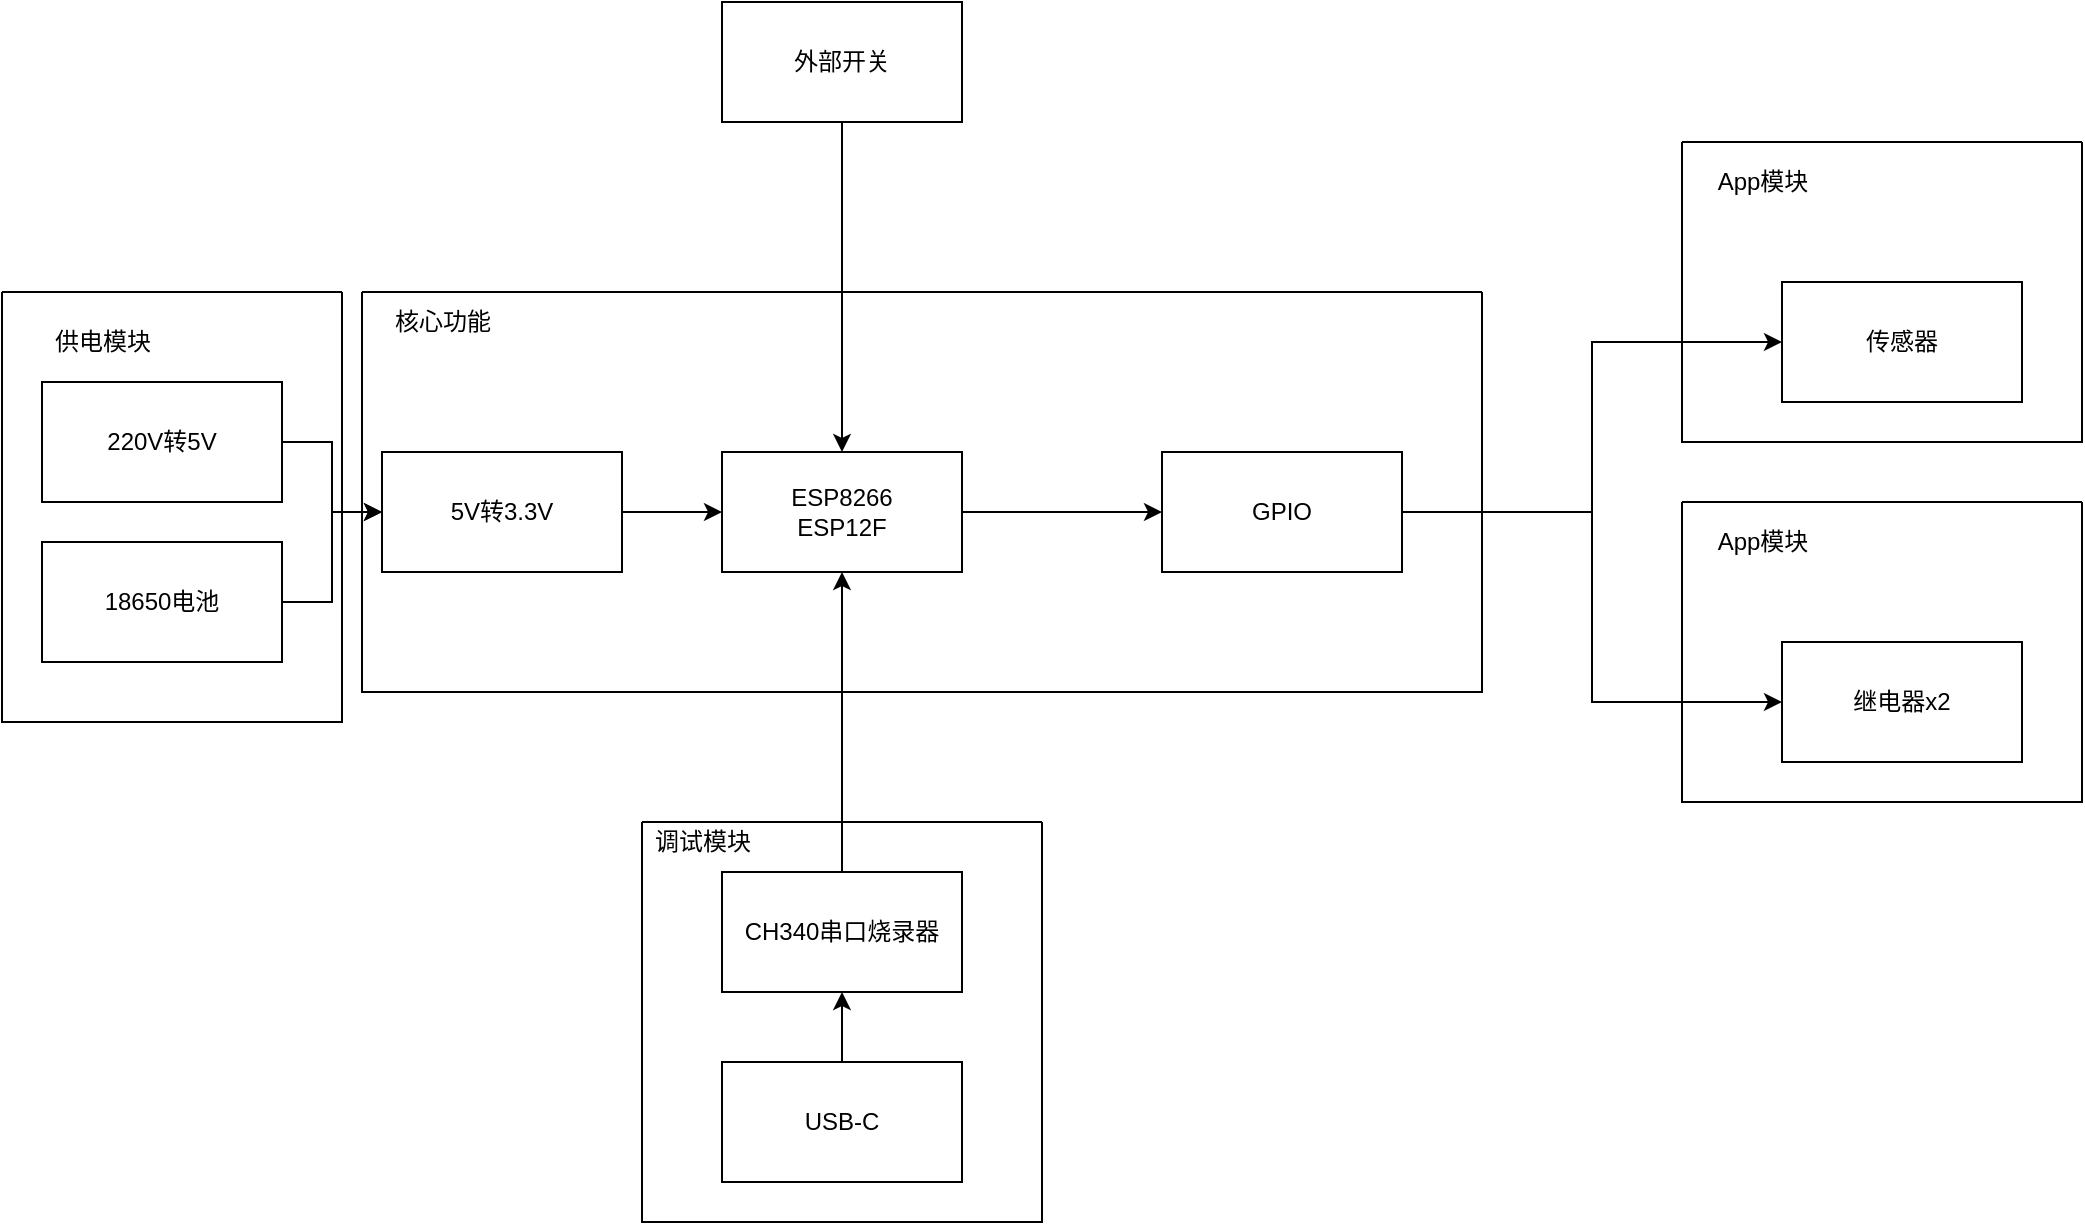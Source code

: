 <mxfile version="16.2.7" type="github">
  <diagram id="pp3l6Q0Ol6kUqJehos5B" name="Page-1">
    <mxGraphModel dx="444" dy="293" grid="1" gridSize="10" guides="1" tooltips="1" connect="1" arrows="1" fold="1" page="1" pageScale="1" pageWidth="2339" pageHeight="3300" math="0" shadow="0">
      <root>
        <mxCell id="0" />
        <mxCell id="1" parent="0" />
        <mxCell id="5tg6UDMfDckh28AA2Lbs-19" style="edgeStyle=orthogonalEdgeStyle;rounded=0;orthogonalLoop=1;jettySize=auto;html=1;" parent="1" source="5tg6UDMfDckh28AA2Lbs-2" target="5tg6UDMfDckh28AA2Lbs-17" edge="1">
          <mxGeometry relative="1" as="geometry" />
        </mxCell>
        <mxCell id="5tg6UDMfDckh28AA2Lbs-2" value="ESP8266&lt;br&gt;ESP12F" style="rounded=0;whiteSpace=wrap;html=1;" parent="1" vertex="1">
          <mxGeometry x="410" y="365" width="120" height="60" as="geometry" />
        </mxCell>
        <mxCell id="5tg6UDMfDckh28AA2Lbs-10" style="edgeStyle=orthogonalEdgeStyle;rounded=0;orthogonalLoop=1;jettySize=auto;html=1;" parent="1" source="5tg6UDMfDckh28AA2Lbs-7" target="5tg6UDMfDckh28AA2Lbs-2" edge="1">
          <mxGeometry relative="1" as="geometry" />
        </mxCell>
        <mxCell id="5tg6UDMfDckh28AA2Lbs-7" value="5V转3.3V" style="whiteSpace=wrap;html=1;" parent="1" vertex="1">
          <mxGeometry x="240" y="365" width="120" height="60" as="geometry" />
        </mxCell>
        <mxCell id="5tg6UDMfDckh28AA2Lbs-36" style="edgeStyle=orthogonalEdgeStyle;rounded=0;orthogonalLoop=1;jettySize=auto;html=1;" parent="1" source="5tg6UDMfDckh28AA2Lbs-13" target="5tg6UDMfDckh28AA2Lbs-2" edge="1">
          <mxGeometry relative="1" as="geometry" />
        </mxCell>
        <mxCell id="5tg6UDMfDckh28AA2Lbs-13" value="CH340串口烧录器" style="whiteSpace=wrap;html=1;" parent="1" vertex="1">
          <mxGeometry x="410" y="575" width="120" height="60" as="geometry" />
        </mxCell>
        <mxCell id="5tg6UDMfDckh28AA2Lbs-14" value="" style="swimlane;startSize=0;" parent="1" vertex="1">
          <mxGeometry x="230" y="285" width="560" height="200" as="geometry" />
        </mxCell>
        <mxCell id="5tg6UDMfDckh28AA2Lbs-17" value="GPIO" style="whiteSpace=wrap;html=1;" parent="5tg6UDMfDckh28AA2Lbs-14" vertex="1">
          <mxGeometry x="400" y="80" width="120" height="60" as="geometry" />
        </mxCell>
        <mxCell id="5tg6UDMfDckh28AA2Lbs-15" value="核心功能" style="text;html=1;align=center;verticalAlign=middle;resizable=0;points=[];autosize=1;strokeColor=none;fillColor=none;" parent="5tg6UDMfDckh28AA2Lbs-14" vertex="1">
          <mxGeometry x="10" y="5" width="60" height="20" as="geometry" />
        </mxCell>
        <mxCell id="5tg6UDMfDckh28AA2Lbs-16" value="" style="swimlane;startSize=0;" parent="1" vertex="1">
          <mxGeometry x="50" y="285" width="170" height="215" as="geometry" />
        </mxCell>
        <mxCell id="5tg6UDMfDckh28AA2Lbs-26" value="供电模块" style="text;html=1;align=center;verticalAlign=middle;resizable=0;points=[];autosize=1;strokeColor=none;fillColor=none;" parent="5tg6UDMfDckh28AA2Lbs-16" vertex="1">
          <mxGeometry x="20" y="15" width="60" height="20" as="geometry" />
        </mxCell>
        <mxCell id="5tg6UDMfDckh28AA2Lbs-6" value="220V转5V" style="whiteSpace=wrap;html=1;" parent="5tg6UDMfDckh28AA2Lbs-16" vertex="1">
          <mxGeometry x="20" y="45" width="120" height="60" as="geometry" />
        </mxCell>
        <mxCell id="s5AA3waO8hARg1QaDYXk-2" value="18650电池" style="whiteSpace=wrap;html=1;" vertex="1" parent="5tg6UDMfDckh28AA2Lbs-16">
          <mxGeometry x="20" y="125" width="120" height="60" as="geometry" />
        </mxCell>
        <mxCell id="5tg6UDMfDckh28AA2Lbs-20" value="传感器" style="rounded=0;whiteSpace=wrap;html=1;" parent="1" vertex="1">
          <mxGeometry x="940" y="280" width="120" height="60" as="geometry" />
        </mxCell>
        <mxCell id="5tg6UDMfDckh28AA2Lbs-24" value="" style="swimlane;startSize=0;" parent="1" vertex="1">
          <mxGeometry x="890" y="210" width="200" height="150" as="geometry" />
        </mxCell>
        <mxCell id="5tg6UDMfDckh28AA2Lbs-27" value="App模块" style="text;html=1;align=center;verticalAlign=middle;resizable=0;points=[];autosize=1;strokeColor=none;fillColor=none;" parent="5tg6UDMfDckh28AA2Lbs-24" vertex="1">
          <mxGeometry x="10" y="10" width="60" height="20" as="geometry" />
        </mxCell>
        <mxCell id="5tg6UDMfDckh28AA2Lbs-28" value="继电器x2" style="rounded=0;whiteSpace=wrap;html=1;" parent="1" vertex="1">
          <mxGeometry x="940" y="460" width="120" height="60" as="geometry" />
        </mxCell>
        <mxCell id="5tg6UDMfDckh28AA2Lbs-29" value="" style="swimlane;startSize=0;" parent="1" vertex="1">
          <mxGeometry x="890" y="390" width="200" height="150" as="geometry" />
        </mxCell>
        <mxCell id="5tg6UDMfDckh28AA2Lbs-30" value="App模块" style="text;html=1;align=center;verticalAlign=middle;resizable=0;points=[];autosize=1;strokeColor=none;fillColor=none;" parent="5tg6UDMfDckh28AA2Lbs-29" vertex="1">
          <mxGeometry x="10" y="10" width="60" height="20" as="geometry" />
        </mxCell>
        <mxCell id="5tg6UDMfDckh28AA2Lbs-31" style="edgeStyle=orthogonalEdgeStyle;rounded=0;orthogonalLoop=1;jettySize=auto;html=1;entryX=0;entryY=0.5;entryDx=0;entryDy=0;" parent="1" source="5tg6UDMfDckh28AA2Lbs-17" target="5tg6UDMfDckh28AA2Lbs-20" edge="1">
          <mxGeometry relative="1" as="geometry" />
        </mxCell>
        <mxCell id="5tg6UDMfDckh28AA2Lbs-32" style="edgeStyle=orthogonalEdgeStyle;rounded=0;orthogonalLoop=1;jettySize=auto;html=1;entryX=0;entryY=0.5;entryDx=0;entryDy=0;" parent="1" source="5tg6UDMfDckh28AA2Lbs-17" target="5tg6UDMfDckh28AA2Lbs-28" edge="1">
          <mxGeometry relative="1" as="geometry" />
        </mxCell>
        <mxCell id="5tg6UDMfDckh28AA2Lbs-35" style="edgeStyle=orthogonalEdgeStyle;rounded=0;orthogonalLoop=1;jettySize=auto;html=1;entryX=0.5;entryY=1;entryDx=0;entryDy=0;" parent="1" source="5tg6UDMfDckh28AA2Lbs-34" target="5tg6UDMfDckh28AA2Lbs-13" edge="1">
          <mxGeometry relative="1" as="geometry" />
        </mxCell>
        <mxCell id="5tg6UDMfDckh28AA2Lbs-34" value="USB-C" style="whiteSpace=wrap;html=1;" parent="1" vertex="1">
          <mxGeometry x="410" y="670" width="120" height="60" as="geometry" />
        </mxCell>
        <mxCell id="5tg6UDMfDckh28AA2Lbs-37" value="" style="swimlane;startSize=0;" parent="1" vertex="1">
          <mxGeometry x="370" y="550" width="200" height="200" as="geometry" />
        </mxCell>
        <mxCell id="5tg6UDMfDckh28AA2Lbs-38" value="调试模块" style="text;html=1;align=center;verticalAlign=middle;resizable=0;points=[];autosize=1;strokeColor=none;fillColor=none;" parent="1" vertex="1">
          <mxGeometry x="370" y="550" width="60" height="20" as="geometry" />
        </mxCell>
        <mxCell id="bGYQp8iedOxxfcoSSREm-2" style="edgeStyle=orthogonalEdgeStyle;rounded=0;orthogonalLoop=1;jettySize=auto;html=1;" parent="1" source="bGYQp8iedOxxfcoSSREm-1" target="5tg6UDMfDckh28AA2Lbs-2" edge="1">
          <mxGeometry relative="1" as="geometry" />
        </mxCell>
        <mxCell id="bGYQp8iedOxxfcoSSREm-1" value="外部开关" style="rounded=0;whiteSpace=wrap;html=1;" parent="1" vertex="1">
          <mxGeometry x="410" y="140" width="120" height="60" as="geometry" />
        </mxCell>
        <mxCell id="s5AA3waO8hARg1QaDYXk-3" style="edgeStyle=orthogonalEdgeStyle;rounded=0;orthogonalLoop=1;jettySize=auto;html=1;entryX=0;entryY=0.5;entryDx=0;entryDy=0;" edge="1" parent="1" source="s5AA3waO8hARg1QaDYXk-2" target="5tg6UDMfDckh28AA2Lbs-7">
          <mxGeometry relative="1" as="geometry" />
        </mxCell>
        <mxCell id="s5AA3waO8hARg1QaDYXk-4" style="edgeStyle=orthogonalEdgeStyle;rounded=0;orthogonalLoop=1;jettySize=auto;html=1;entryX=0;entryY=0.5;entryDx=0;entryDy=0;" edge="1" parent="1" source="5tg6UDMfDckh28AA2Lbs-6" target="5tg6UDMfDckh28AA2Lbs-7">
          <mxGeometry relative="1" as="geometry" />
        </mxCell>
      </root>
    </mxGraphModel>
  </diagram>
</mxfile>
